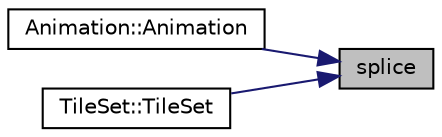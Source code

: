 digraph "splice"
{
 // LATEX_PDF_SIZE
  edge [fontname="Helvetica",fontsize="10",labelfontname="Helvetica",labelfontsize="10"];
  node [fontname="Helvetica",fontsize="10",shape=record];
  rankdir="RL";
  Node1 [label="splice",height=0.2,width=0.4,color="black", fillcolor="grey75", style="filled", fontcolor="black",tooltip=" "];
  Node1 -> Node2 [dir="back",color="midnightblue",fontsize="10",style="solid",fontname="Helvetica"];
  Node2 [label="Animation::Animation",height=0.2,width=0.4,color="black", fillcolor="white", style="filled",URL="$class_animation.html#a719db8563aab4ec207a2bb6692cc891b",tooltip=" "];
  Node1 -> Node3 [dir="back",color="midnightblue",fontsize="10",style="solid",fontname="Helvetica"];
  Node3 [label="TileSet::TileSet",height=0.2,width=0.4,color="black", fillcolor="white", style="filled",URL="$class_tile_set.html#a47736d94105a91a512a7079c1619b3e4",tooltip=" "];
}
